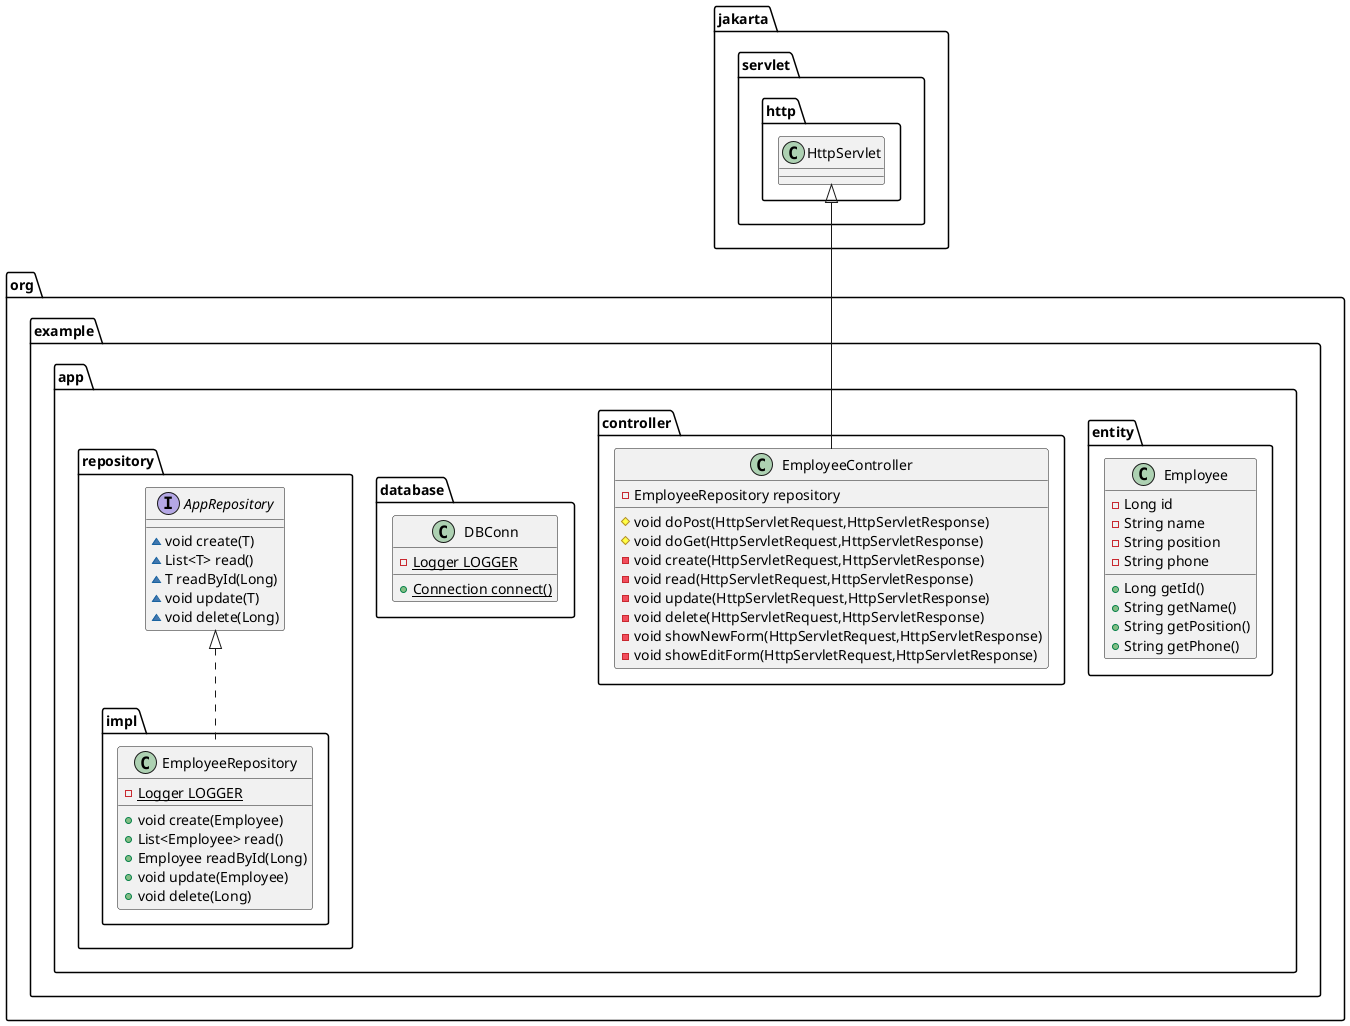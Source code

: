 @startuml
class org.example.app.entity.Employee {
- Long id
- String name
- String position
- String phone
+ Long getId()
+ String getName()
+ String getPosition()
+ String getPhone()
}


class org.example.app.controller.EmployeeController {
- EmployeeRepository repository
# void doPost(HttpServletRequest,HttpServletResponse)
# void doGet(HttpServletRequest,HttpServletResponse)
- void create(HttpServletRequest,HttpServletResponse)
- void read(HttpServletRequest,HttpServletResponse)
- void update(HttpServletRequest,HttpServletResponse)
- void delete(HttpServletRequest,HttpServletResponse)
- void showNewForm(HttpServletRequest,HttpServletResponse)
- void showEditForm(HttpServletRequest,HttpServletResponse)
}


class org.example.app.database.DBConn {
- {static} Logger LOGGER
+ {static} Connection connect()
}


interface org.example.app.repository.AppRepository {
~ void create(T)
~ List<T> read()
~ T readById(Long)
~ void update(T)
~ void delete(Long)
}

class org.example.app.repository.impl.EmployeeRepository {
- {static} Logger LOGGER
+ void create(Employee)
+ List<Employee> read()
+ Employee readById(Long)
+ void update(Employee)
+ void delete(Long)
}




jakarta.servlet.http.HttpServlet <|-- org.example.app.controller.EmployeeController
org.example.app.repository.AppRepository <|.. org.example.app.repository.impl.EmployeeRepository
@enduml